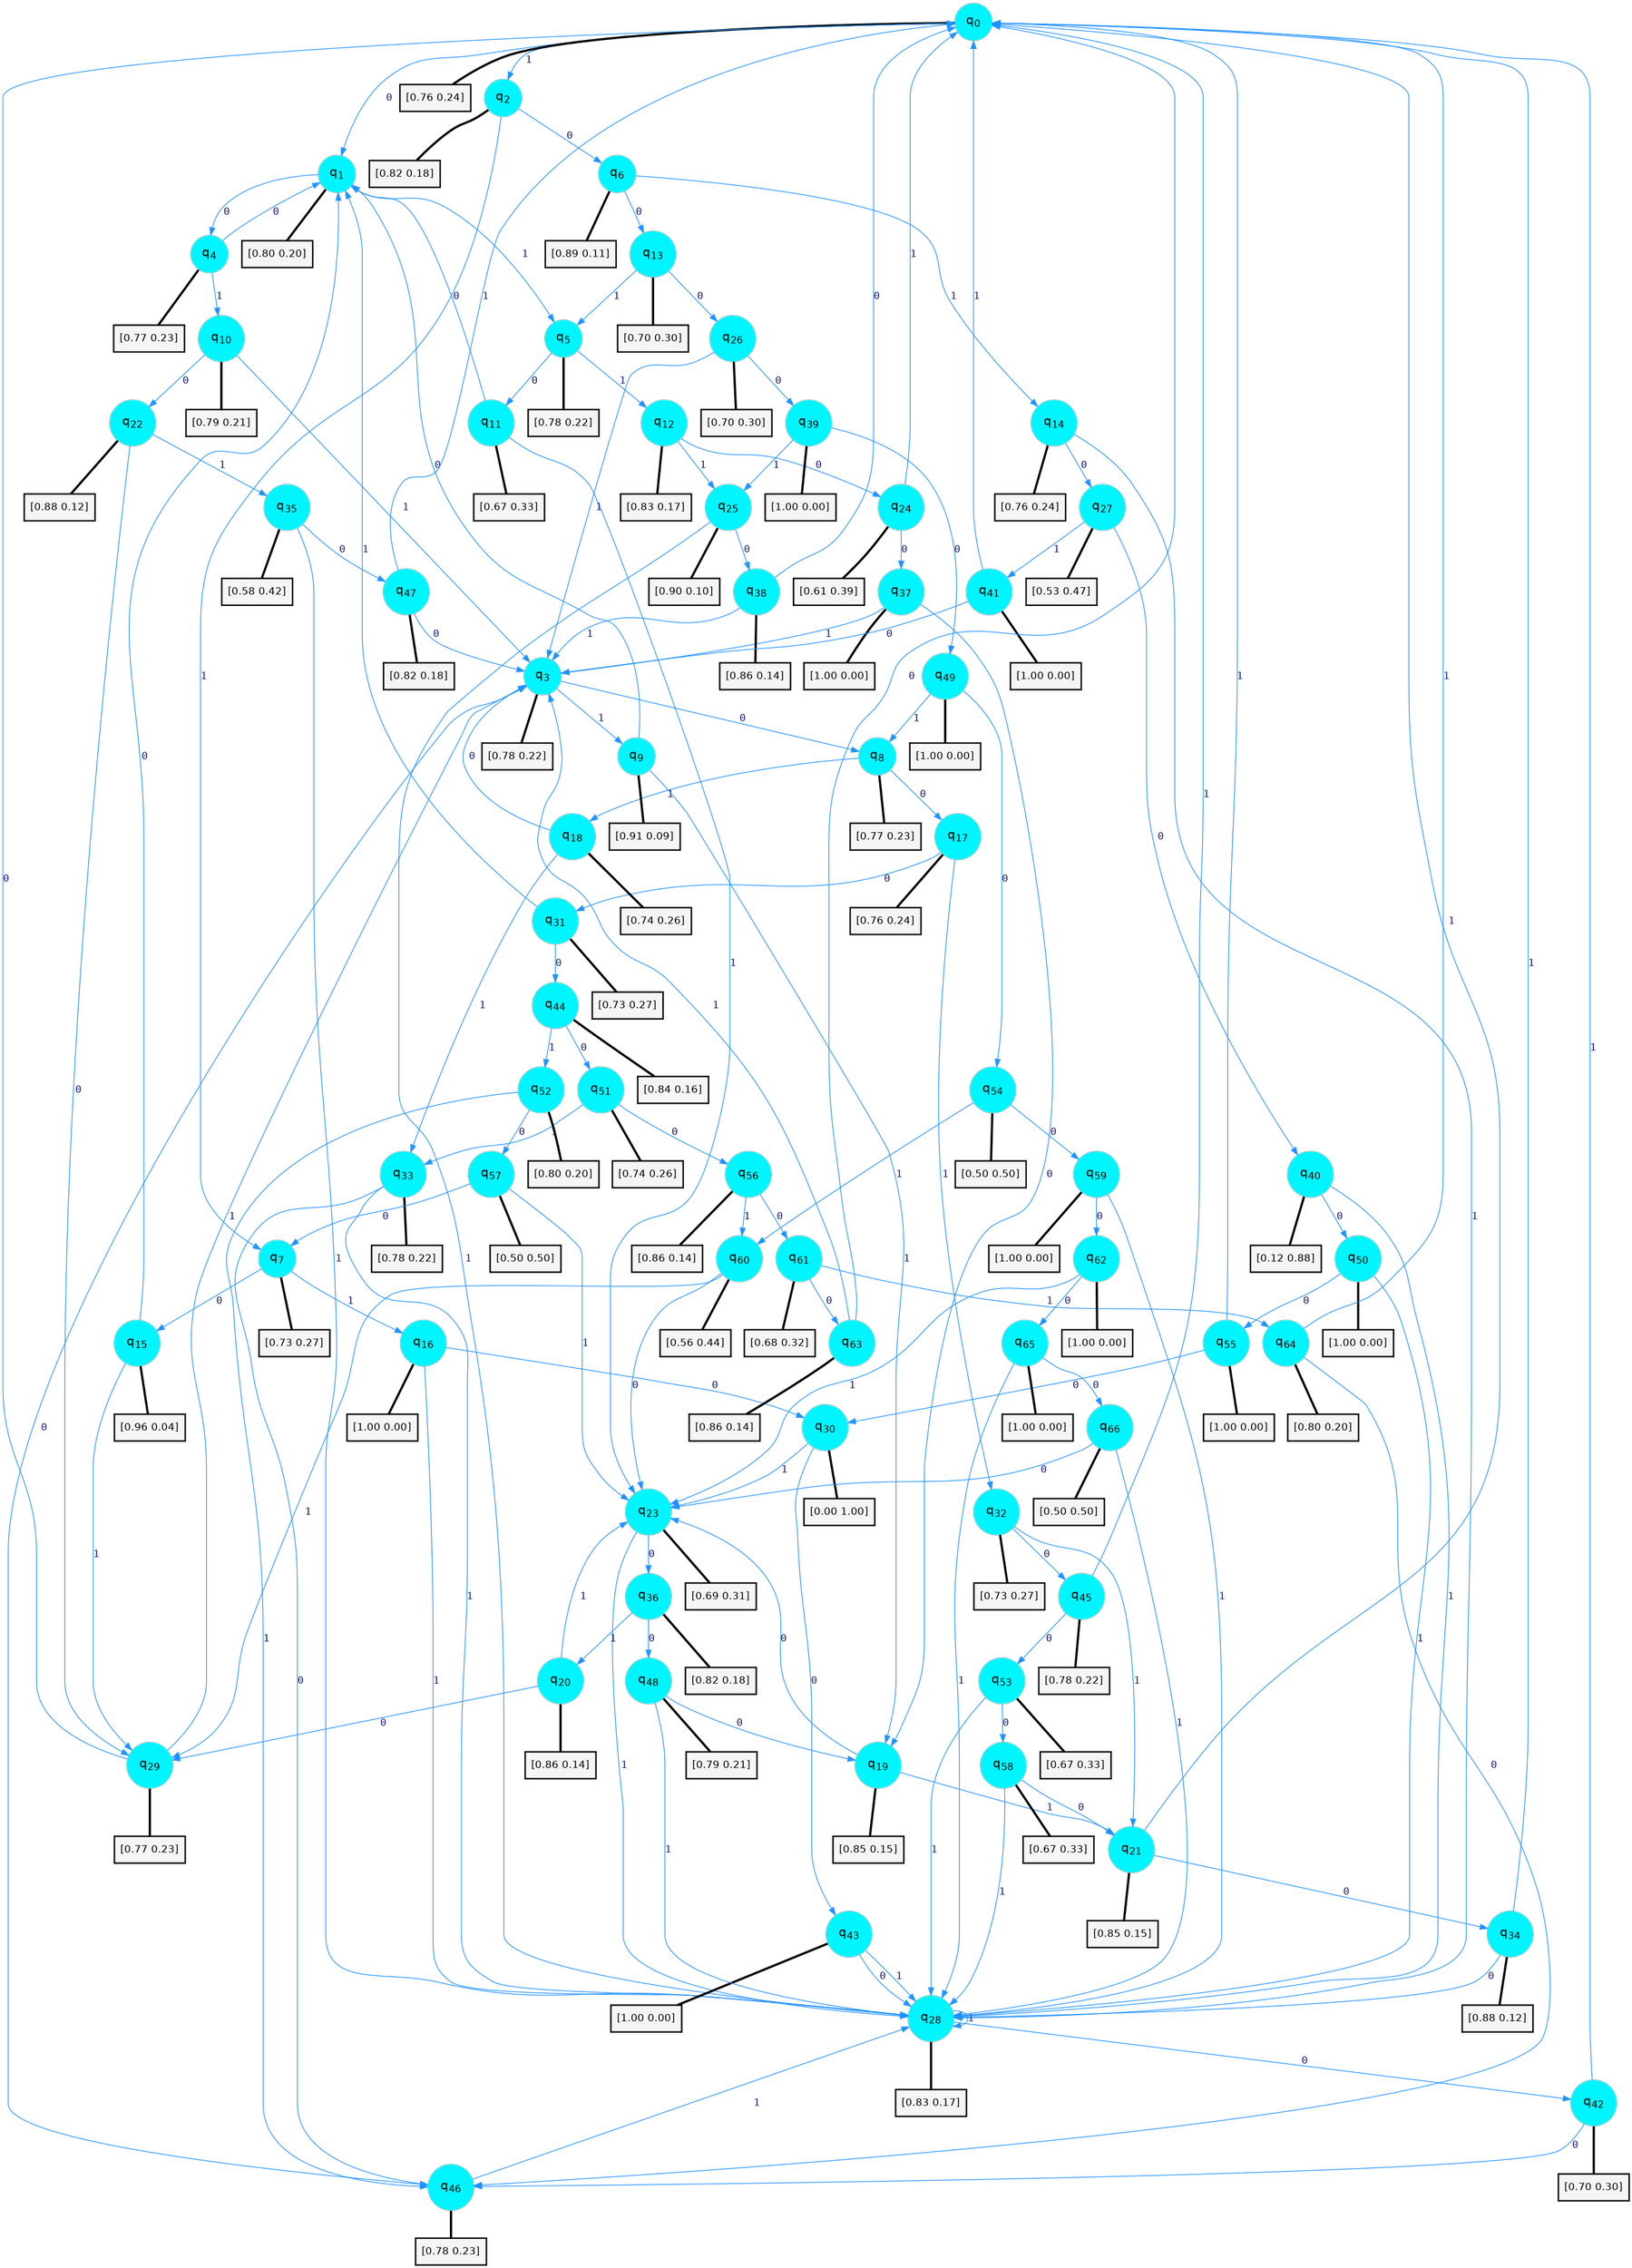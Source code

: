 digraph G {
graph [
bgcolor=transparent, dpi=300, rankdir=TD, size="40,25"];
node [
color=gray, fillcolor=turquoise1, fontcolor=black, fontname=Helvetica, fontsize=16, fontweight=bold, shape=circle, style=filled];
edge [
arrowsize=1, color=dodgerblue1, fontcolor=midnightblue, fontname=courier, fontweight=bold, penwidth=1, style=solid, weight=20];
0[label=<q<SUB>0</SUB>>];
1[label=<q<SUB>1</SUB>>];
2[label=<q<SUB>2</SUB>>];
3[label=<q<SUB>3</SUB>>];
4[label=<q<SUB>4</SUB>>];
5[label=<q<SUB>5</SUB>>];
6[label=<q<SUB>6</SUB>>];
7[label=<q<SUB>7</SUB>>];
8[label=<q<SUB>8</SUB>>];
9[label=<q<SUB>9</SUB>>];
10[label=<q<SUB>10</SUB>>];
11[label=<q<SUB>11</SUB>>];
12[label=<q<SUB>12</SUB>>];
13[label=<q<SUB>13</SUB>>];
14[label=<q<SUB>14</SUB>>];
15[label=<q<SUB>15</SUB>>];
16[label=<q<SUB>16</SUB>>];
17[label=<q<SUB>17</SUB>>];
18[label=<q<SUB>18</SUB>>];
19[label=<q<SUB>19</SUB>>];
20[label=<q<SUB>20</SUB>>];
21[label=<q<SUB>21</SUB>>];
22[label=<q<SUB>22</SUB>>];
23[label=<q<SUB>23</SUB>>];
24[label=<q<SUB>24</SUB>>];
25[label=<q<SUB>25</SUB>>];
26[label=<q<SUB>26</SUB>>];
27[label=<q<SUB>27</SUB>>];
28[label=<q<SUB>28</SUB>>];
29[label=<q<SUB>29</SUB>>];
30[label=<q<SUB>30</SUB>>];
31[label=<q<SUB>31</SUB>>];
32[label=<q<SUB>32</SUB>>];
33[label=<q<SUB>33</SUB>>];
34[label=<q<SUB>34</SUB>>];
35[label=<q<SUB>35</SUB>>];
36[label=<q<SUB>36</SUB>>];
37[label=<q<SUB>37</SUB>>];
38[label=<q<SUB>38</SUB>>];
39[label=<q<SUB>39</SUB>>];
40[label=<q<SUB>40</SUB>>];
41[label=<q<SUB>41</SUB>>];
42[label=<q<SUB>42</SUB>>];
43[label=<q<SUB>43</SUB>>];
44[label=<q<SUB>44</SUB>>];
45[label=<q<SUB>45</SUB>>];
46[label=<q<SUB>46</SUB>>];
47[label=<q<SUB>47</SUB>>];
48[label=<q<SUB>48</SUB>>];
49[label=<q<SUB>49</SUB>>];
50[label=<q<SUB>50</SUB>>];
51[label=<q<SUB>51</SUB>>];
52[label=<q<SUB>52</SUB>>];
53[label=<q<SUB>53</SUB>>];
54[label=<q<SUB>54</SUB>>];
55[label=<q<SUB>55</SUB>>];
56[label=<q<SUB>56</SUB>>];
57[label=<q<SUB>57</SUB>>];
58[label=<q<SUB>58</SUB>>];
59[label=<q<SUB>59</SUB>>];
60[label=<q<SUB>60</SUB>>];
61[label=<q<SUB>61</SUB>>];
62[label=<q<SUB>62</SUB>>];
63[label=<q<SUB>63</SUB>>];
64[label=<q<SUB>64</SUB>>];
65[label=<q<SUB>65</SUB>>];
66[label=<q<SUB>66</SUB>>];
67[label="[0.76 0.24]", shape=box,fontcolor=black, fontname=Helvetica, fontsize=14, penwidth=2, fillcolor=whitesmoke,color=black];
68[label="[0.80 0.20]", shape=box,fontcolor=black, fontname=Helvetica, fontsize=14, penwidth=2, fillcolor=whitesmoke,color=black];
69[label="[0.82 0.18]", shape=box,fontcolor=black, fontname=Helvetica, fontsize=14, penwidth=2, fillcolor=whitesmoke,color=black];
70[label="[0.78 0.22]", shape=box,fontcolor=black, fontname=Helvetica, fontsize=14, penwidth=2, fillcolor=whitesmoke,color=black];
71[label="[0.77 0.23]", shape=box,fontcolor=black, fontname=Helvetica, fontsize=14, penwidth=2, fillcolor=whitesmoke,color=black];
72[label="[0.78 0.22]", shape=box,fontcolor=black, fontname=Helvetica, fontsize=14, penwidth=2, fillcolor=whitesmoke,color=black];
73[label="[0.89 0.11]", shape=box,fontcolor=black, fontname=Helvetica, fontsize=14, penwidth=2, fillcolor=whitesmoke,color=black];
74[label="[0.73 0.27]", shape=box,fontcolor=black, fontname=Helvetica, fontsize=14, penwidth=2, fillcolor=whitesmoke,color=black];
75[label="[0.77 0.23]", shape=box,fontcolor=black, fontname=Helvetica, fontsize=14, penwidth=2, fillcolor=whitesmoke,color=black];
76[label="[0.91 0.09]", shape=box,fontcolor=black, fontname=Helvetica, fontsize=14, penwidth=2, fillcolor=whitesmoke,color=black];
77[label="[0.79 0.21]", shape=box,fontcolor=black, fontname=Helvetica, fontsize=14, penwidth=2, fillcolor=whitesmoke,color=black];
78[label="[0.67 0.33]", shape=box,fontcolor=black, fontname=Helvetica, fontsize=14, penwidth=2, fillcolor=whitesmoke,color=black];
79[label="[0.83 0.17]", shape=box,fontcolor=black, fontname=Helvetica, fontsize=14, penwidth=2, fillcolor=whitesmoke,color=black];
80[label="[0.70 0.30]", shape=box,fontcolor=black, fontname=Helvetica, fontsize=14, penwidth=2, fillcolor=whitesmoke,color=black];
81[label="[0.76 0.24]", shape=box,fontcolor=black, fontname=Helvetica, fontsize=14, penwidth=2, fillcolor=whitesmoke,color=black];
82[label="[0.96 0.04]", shape=box,fontcolor=black, fontname=Helvetica, fontsize=14, penwidth=2, fillcolor=whitesmoke,color=black];
83[label="[1.00 0.00]", shape=box,fontcolor=black, fontname=Helvetica, fontsize=14, penwidth=2, fillcolor=whitesmoke,color=black];
84[label="[0.76 0.24]", shape=box,fontcolor=black, fontname=Helvetica, fontsize=14, penwidth=2, fillcolor=whitesmoke,color=black];
85[label="[0.74 0.26]", shape=box,fontcolor=black, fontname=Helvetica, fontsize=14, penwidth=2, fillcolor=whitesmoke,color=black];
86[label="[0.85 0.15]", shape=box,fontcolor=black, fontname=Helvetica, fontsize=14, penwidth=2, fillcolor=whitesmoke,color=black];
87[label="[0.86 0.14]", shape=box,fontcolor=black, fontname=Helvetica, fontsize=14, penwidth=2, fillcolor=whitesmoke,color=black];
88[label="[0.85 0.15]", shape=box,fontcolor=black, fontname=Helvetica, fontsize=14, penwidth=2, fillcolor=whitesmoke,color=black];
89[label="[0.88 0.12]", shape=box,fontcolor=black, fontname=Helvetica, fontsize=14, penwidth=2, fillcolor=whitesmoke,color=black];
90[label="[0.69 0.31]", shape=box,fontcolor=black, fontname=Helvetica, fontsize=14, penwidth=2, fillcolor=whitesmoke,color=black];
91[label="[0.61 0.39]", shape=box,fontcolor=black, fontname=Helvetica, fontsize=14, penwidth=2, fillcolor=whitesmoke,color=black];
92[label="[0.90 0.10]", shape=box,fontcolor=black, fontname=Helvetica, fontsize=14, penwidth=2, fillcolor=whitesmoke,color=black];
93[label="[0.70 0.30]", shape=box,fontcolor=black, fontname=Helvetica, fontsize=14, penwidth=2, fillcolor=whitesmoke,color=black];
94[label="[0.53 0.47]", shape=box,fontcolor=black, fontname=Helvetica, fontsize=14, penwidth=2, fillcolor=whitesmoke,color=black];
95[label="[0.83 0.17]", shape=box,fontcolor=black, fontname=Helvetica, fontsize=14, penwidth=2, fillcolor=whitesmoke,color=black];
96[label="[0.77 0.23]", shape=box,fontcolor=black, fontname=Helvetica, fontsize=14, penwidth=2, fillcolor=whitesmoke,color=black];
97[label="[0.00 1.00]", shape=box,fontcolor=black, fontname=Helvetica, fontsize=14, penwidth=2, fillcolor=whitesmoke,color=black];
98[label="[0.73 0.27]", shape=box,fontcolor=black, fontname=Helvetica, fontsize=14, penwidth=2, fillcolor=whitesmoke,color=black];
99[label="[0.73 0.27]", shape=box,fontcolor=black, fontname=Helvetica, fontsize=14, penwidth=2, fillcolor=whitesmoke,color=black];
100[label="[0.78 0.22]", shape=box,fontcolor=black, fontname=Helvetica, fontsize=14, penwidth=2, fillcolor=whitesmoke,color=black];
101[label="[0.88 0.12]", shape=box,fontcolor=black, fontname=Helvetica, fontsize=14, penwidth=2, fillcolor=whitesmoke,color=black];
102[label="[0.58 0.42]", shape=box,fontcolor=black, fontname=Helvetica, fontsize=14, penwidth=2, fillcolor=whitesmoke,color=black];
103[label="[0.82 0.18]", shape=box,fontcolor=black, fontname=Helvetica, fontsize=14, penwidth=2, fillcolor=whitesmoke,color=black];
104[label="[1.00 0.00]", shape=box,fontcolor=black, fontname=Helvetica, fontsize=14, penwidth=2, fillcolor=whitesmoke,color=black];
105[label="[0.86 0.14]", shape=box,fontcolor=black, fontname=Helvetica, fontsize=14, penwidth=2, fillcolor=whitesmoke,color=black];
106[label="[1.00 0.00]", shape=box,fontcolor=black, fontname=Helvetica, fontsize=14, penwidth=2, fillcolor=whitesmoke,color=black];
107[label="[0.12 0.88]", shape=box,fontcolor=black, fontname=Helvetica, fontsize=14, penwidth=2, fillcolor=whitesmoke,color=black];
108[label="[1.00 0.00]", shape=box,fontcolor=black, fontname=Helvetica, fontsize=14, penwidth=2, fillcolor=whitesmoke,color=black];
109[label="[0.70 0.30]", shape=box,fontcolor=black, fontname=Helvetica, fontsize=14, penwidth=2, fillcolor=whitesmoke,color=black];
110[label="[1.00 0.00]", shape=box,fontcolor=black, fontname=Helvetica, fontsize=14, penwidth=2, fillcolor=whitesmoke,color=black];
111[label="[0.84 0.16]", shape=box,fontcolor=black, fontname=Helvetica, fontsize=14, penwidth=2, fillcolor=whitesmoke,color=black];
112[label="[0.78 0.22]", shape=box,fontcolor=black, fontname=Helvetica, fontsize=14, penwidth=2, fillcolor=whitesmoke,color=black];
113[label="[0.78 0.23]", shape=box,fontcolor=black, fontname=Helvetica, fontsize=14, penwidth=2, fillcolor=whitesmoke,color=black];
114[label="[0.82 0.18]", shape=box,fontcolor=black, fontname=Helvetica, fontsize=14, penwidth=2, fillcolor=whitesmoke,color=black];
115[label="[0.79 0.21]", shape=box,fontcolor=black, fontname=Helvetica, fontsize=14, penwidth=2, fillcolor=whitesmoke,color=black];
116[label="[1.00 0.00]", shape=box,fontcolor=black, fontname=Helvetica, fontsize=14, penwidth=2, fillcolor=whitesmoke,color=black];
117[label="[1.00 0.00]", shape=box,fontcolor=black, fontname=Helvetica, fontsize=14, penwidth=2, fillcolor=whitesmoke,color=black];
118[label="[0.74 0.26]", shape=box,fontcolor=black, fontname=Helvetica, fontsize=14, penwidth=2, fillcolor=whitesmoke,color=black];
119[label="[0.80 0.20]", shape=box,fontcolor=black, fontname=Helvetica, fontsize=14, penwidth=2, fillcolor=whitesmoke,color=black];
120[label="[0.67 0.33]", shape=box,fontcolor=black, fontname=Helvetica, fontsize=14, penwidth=2, fillcolor=whitesmoke,color=black];
121[label="[0.50 0.50]", shape=box,fontcolor=black, fontname=Helvetica, fontsize=14, penwidth=2, fillcolor=whitesmoke,color=black];
122[label="[1.00 0.00]", shape=box,fontcolor=black, fontname=Helvetica, fontsize=14, penwidth=2, fillcolor=whitesmoke,color=black];
123[label="[0.86 0.14]", shape=box,fontcolor=black, fontname=Helvetica, fontsize=14, penwidth=2, fillcolor=whitesmoke,color=black];
124[label="[0.50 0.50]", shape=box,fontcolor=black, fontname=Helvetica, fontsize=14, penwidth=2, fillcolor=whitesmoke,color=black];
125[label="[0.67 0.33]", shape=box,fontcolor=black, fontname=Helvetica, fontsize=14, penwidth=2, fillcolor=whitesmoke,color=black];
126[label="[1.00 0.00]", shape=box,fontcolor=black, fontname=Helvetica, fontsize=14, penwidth=2, fillcolor=whitesmoke,color=black];
127[label="[0.56 0.44]", shape=box,fontcolor=black, fontname=Helvetica, fontsize=14, penwidth=2, fillcolor=whitesmoke,color=black];
128[label="[0.68 0.32]", shape=box,fontcolor=black, fontname=Helvetica, fontsize=14, penwidth=2, fillcolor=whitesmoke,color=black];
129[label="[1.00 0.00]", shape=box,fontcolor=black, fontname=Helvetica, fontsize=14, penwidth=2, fillcolor=whitesmoke,color=black];
130[label="[0.86 0.14]", shape=box,fontcolor=black, fontname=Helvetica, fontsize=14, penwidth=2, fillcolor=whitesmoke,color=black];
131[label="[0.80 0.20]", shape=box,fontcolor=black, fontname=Helvetica, fontsize=14, penwidth=2, fillcolor=whitesmoke,color=black];
132[label="[1.00 0.00]", shape=box,fontcolor=black, fontname=Helvetica, fontsize=14, penwidth=2, fillcolor=whitesmoke,color=black];
133[label="[0.50 0.50]", shape=box,fontcolor=black, fontname=Helvetica, fontsize=14, penwidth=2, fillcolor=whitesmoke,color=black];
0->1 [label=0];
0->2 [label=1];
0->67 [arrowhead=none, penwidth=3,color=black];
1->4 [label=0];
1->5 [label=1];
1->68 [arrowhead=none, penwidth=3,color=black];
2->6 [label=0];
2->7 [label=1];
2->69 [arrowhead=none, penwidth=3,color=black];
3->8 [label=0];
3->9 [label=1];
3->70 [arrowhead=none, penwidth=3,color=black];
4->1 [label=0];
4->10 [label=1];
4->71 [arrowhead=none, penwidth=3,color=black];
5->11 [label=0];
5->12 [label=1];
5->72 [arrowhead=none, penwidth=3,color=black];
6->13 [label=0];
6->14 [label=1];
6->73 [arrowhead=none, penwidth=3,color=black];
7->15 [label=0];
7->16 [label=1];
7->74 [arrowhead=none, penwidth=3,color=black];
8->17 [label=0];
8->18 [label=1];
8->75 [arrowhead=none, penwidth=3,color=black];
9->1 [label=0];
9->19 [label=1];
9->76 [arrowhead=none, penwidth=3,color=black];
10->22 [label=0];
10->3 [label=1];
10->77 [arrowhead=none, penwidth=3,color=black];
11->1 [label=0];
11->23 [label=1];
11->78 [arrowhead=none, penwidth=3,color=black];
12->24 [label=0];
12->25 [label=1];
12->79 [arrowhead=none, penwidth=3,color=black];
13->26 [label=0];
13->5 [label=1];
13->80 [arrowhead=none, penwidth=3,color=black];
14->27 [label=0];
14->28 [label=1];
14->81 [arrowhead=none, penwidth=3,color=black];
15->1 [label=0];
15->29 [label=1];
15->82 [arrowhead=none, penwidth=3,color=black];
16->30 [label=0];
16->28 [label=1];
16->83 [arrowhead=none, penwidth=3,color=black];
17->31 [label=0];
17->32 [label=1];
17->84 [arrowhead=none, penwidth=3,color=black];
18->3 [label=0];
18->33 [label=1];
18->85 [arrowhead=none, penwidth=3,color=black];
19->23 [label=0];
19->21 [label=1];
19->86 [arrowhead=none, penwidth=3,color=black];
20->29 [label=0];
20->23 [label=1];
20->87 [arrowhead=none, penwidth=3,color=black];
21->34 [label=0];
21->0 [label=1];
21->88 [arrowhead=none, penwidth=3,color=black];
22->29 [label=0];
22->35 [label=1];
22->89 [arrowhead=none, penwidth=3,color=black];
23->36 [label=0];
23->28 [label=1];
23->90 [arrowhead=none, penwidth=3,color=black];
24->37 [label=0];
24->0 [label=1];
24->91 [arrowhead=none, penwidth=3,color=black];
25->38 [label=0];
25->28 [label=1];
25->92 [arrowhead=none, penwidth=3,color=black];
26->39 [label=0];
26->3 [label=1];
26->93 [arrowhead=none, penwidth=3,color=black];
27->40 [label=0];
27->41 [label=1];
27->94 [arrowhead=none, penwidth=3,color=black];
28->42 [label=0];
28->28 [label=1];
28->95 [arrowhead=none, penwidth=3,color=black];
29->0 [label=0];
29->3 [label=1];
29->96 [arrowhead=none, penwidth=3,color=black];
30->43 [label=0];
30->23 [label=1];
30->97 [arrowhead=none, penwidth=3,color=black];
31->44 [label=0];
31->1 [label=1];
31->98 [arrowhead=none, penwidth=3,color=black];
32->45 [label=0];
32->21 [label=1];
32->99 [arrowhead=none, penwidth=3,color=black];
33->46 [label=0];
33->28 [label=1];
33->100 [arrowhead=none, penwidth=3,color=black];
34->28 [label=0];
34->0 [label=1];
34->101 [arrowhead=none, penwidth=3,color=black];
35->47 [label=0];
35->28 [label=1];
35->102 [arrowhead=none, penwidth=3,color=black];
36->48 [label=0];
36->20 [label=1];
36->103 [arrowhead=none, penwidth=3,color=black];
37->19 [label=0];
37->3 [label=1];
37->104 [arrowhead=none, penwidth=3,color=black];
38->0 [label=0];
38->3 [label=1];
38->105 [arrowhead=none, penwidth=3,color=black];
39->49 [label=0];
39->25 [label=1];
39->106 [arrowhead=none, penwidth=3,color=black];
40->50 [label=0];
40->28 [label=1];
40->107 [arrowhead=none, penwidth=3,color=black];
41->3 [label=0];
41->0 [label=1];
41->108 [arrowhead=none, penwidth=3,color=black];
42->46 [label=0];
42->0 [label=1];
42->109 [arrowhead=none, penwidth=3,color=black];
43->28 [label=0];
43->28 [label=1];
43->110 [arrowhead=none, penwidth=3,color=black];
44->51 [label=0];
44->52 [label=1];
44->111 [arrowhead=none, penwidth=3,color=black];
45->53 [label=0];
45->0 [label=1];
45->112 [arrowhead=none, penwidth=3,color=black];
46->3 [label=0];
46->28 [label=1];
46->113 [arrowhead=none, penwidth=3,color=black];
47->3 [label=0];
47->0 [label=1];
47->114 [arrowhead=none, penwidth=3,color=black];
48->19 [label=0];
48->28 [label=1];
48->115 [arrowhead=none, penwidth=3,color=black];
49->54 [label=0];
49->8 [label=1];
49->116 [arrowhead=none, penwidth=3,color=black];
50->55 [label=0];
50->28 [label=1];
50->117 [arrowhead=none, penwidth=3,color=black];
51->56 [label=0];
51->33 [label=1];
51->118 [arrowhead=none, penwidth=3,color=black];
52->57 [label=0];
52->46 [label=1];
52->119 [arrowhead=none, penwidth=3,color=black];
53->58 [label=0];
53->28 [label=1];
53->120 [arrowhead=none, penwidth=3,color=black];
54->59 [label=0];
54->60 [label=1];
54->121 [arrowhead=none, penwidth=3,color=black];
55->30 [label=0];
55->0 [label=1];
55->122 [arrowhead=none, penwidth=3,color=black];
56->61 [label=0];
56->60 [label=1];
56->123 [arrowhead=none, penwidth=3,color=black];
57->7 [label=0];
57->23 [label=1];
57->124 [arrowhead=none, penwidth=3,color=black];
58->21 [label=0];
58->28 [label=1];
58->125 [arrowhead=none, penwidth=3,color=black];
59->62 [label=0];
59->28 [label=1];
59->126 [arrowhead=none, penwidth=3,color=black];
60->23 [label=0];
60->29 [label=1];
60->127 [arrowhead=none, penwidth=3,color=black];
61->63 [label=0];
61->64 [label=1];
61->128 [arrowhead=none, penwidth=3,color=black];
62->65 [label=0];
62->23 [label=1];
62->129 [arrowhead=none, penwidth=3,color=black];
63->0 [label=0];
63->3 [label=1];
63->130 [arrowhead=none, penwidth=3,color=black];
64->46 [label=0];
64->0 [label=1];
64->131 [arrowhead=none, penwidth=3,color=black];
65->66 [label=0];
65->28 [label=1];
65->132 [arrowhead=none, penwidth=3,color=black];
66->23 [label=0];
66->28 [label=1];
66->133 [arrowhead=none, penwidth=3,color=black];
}
